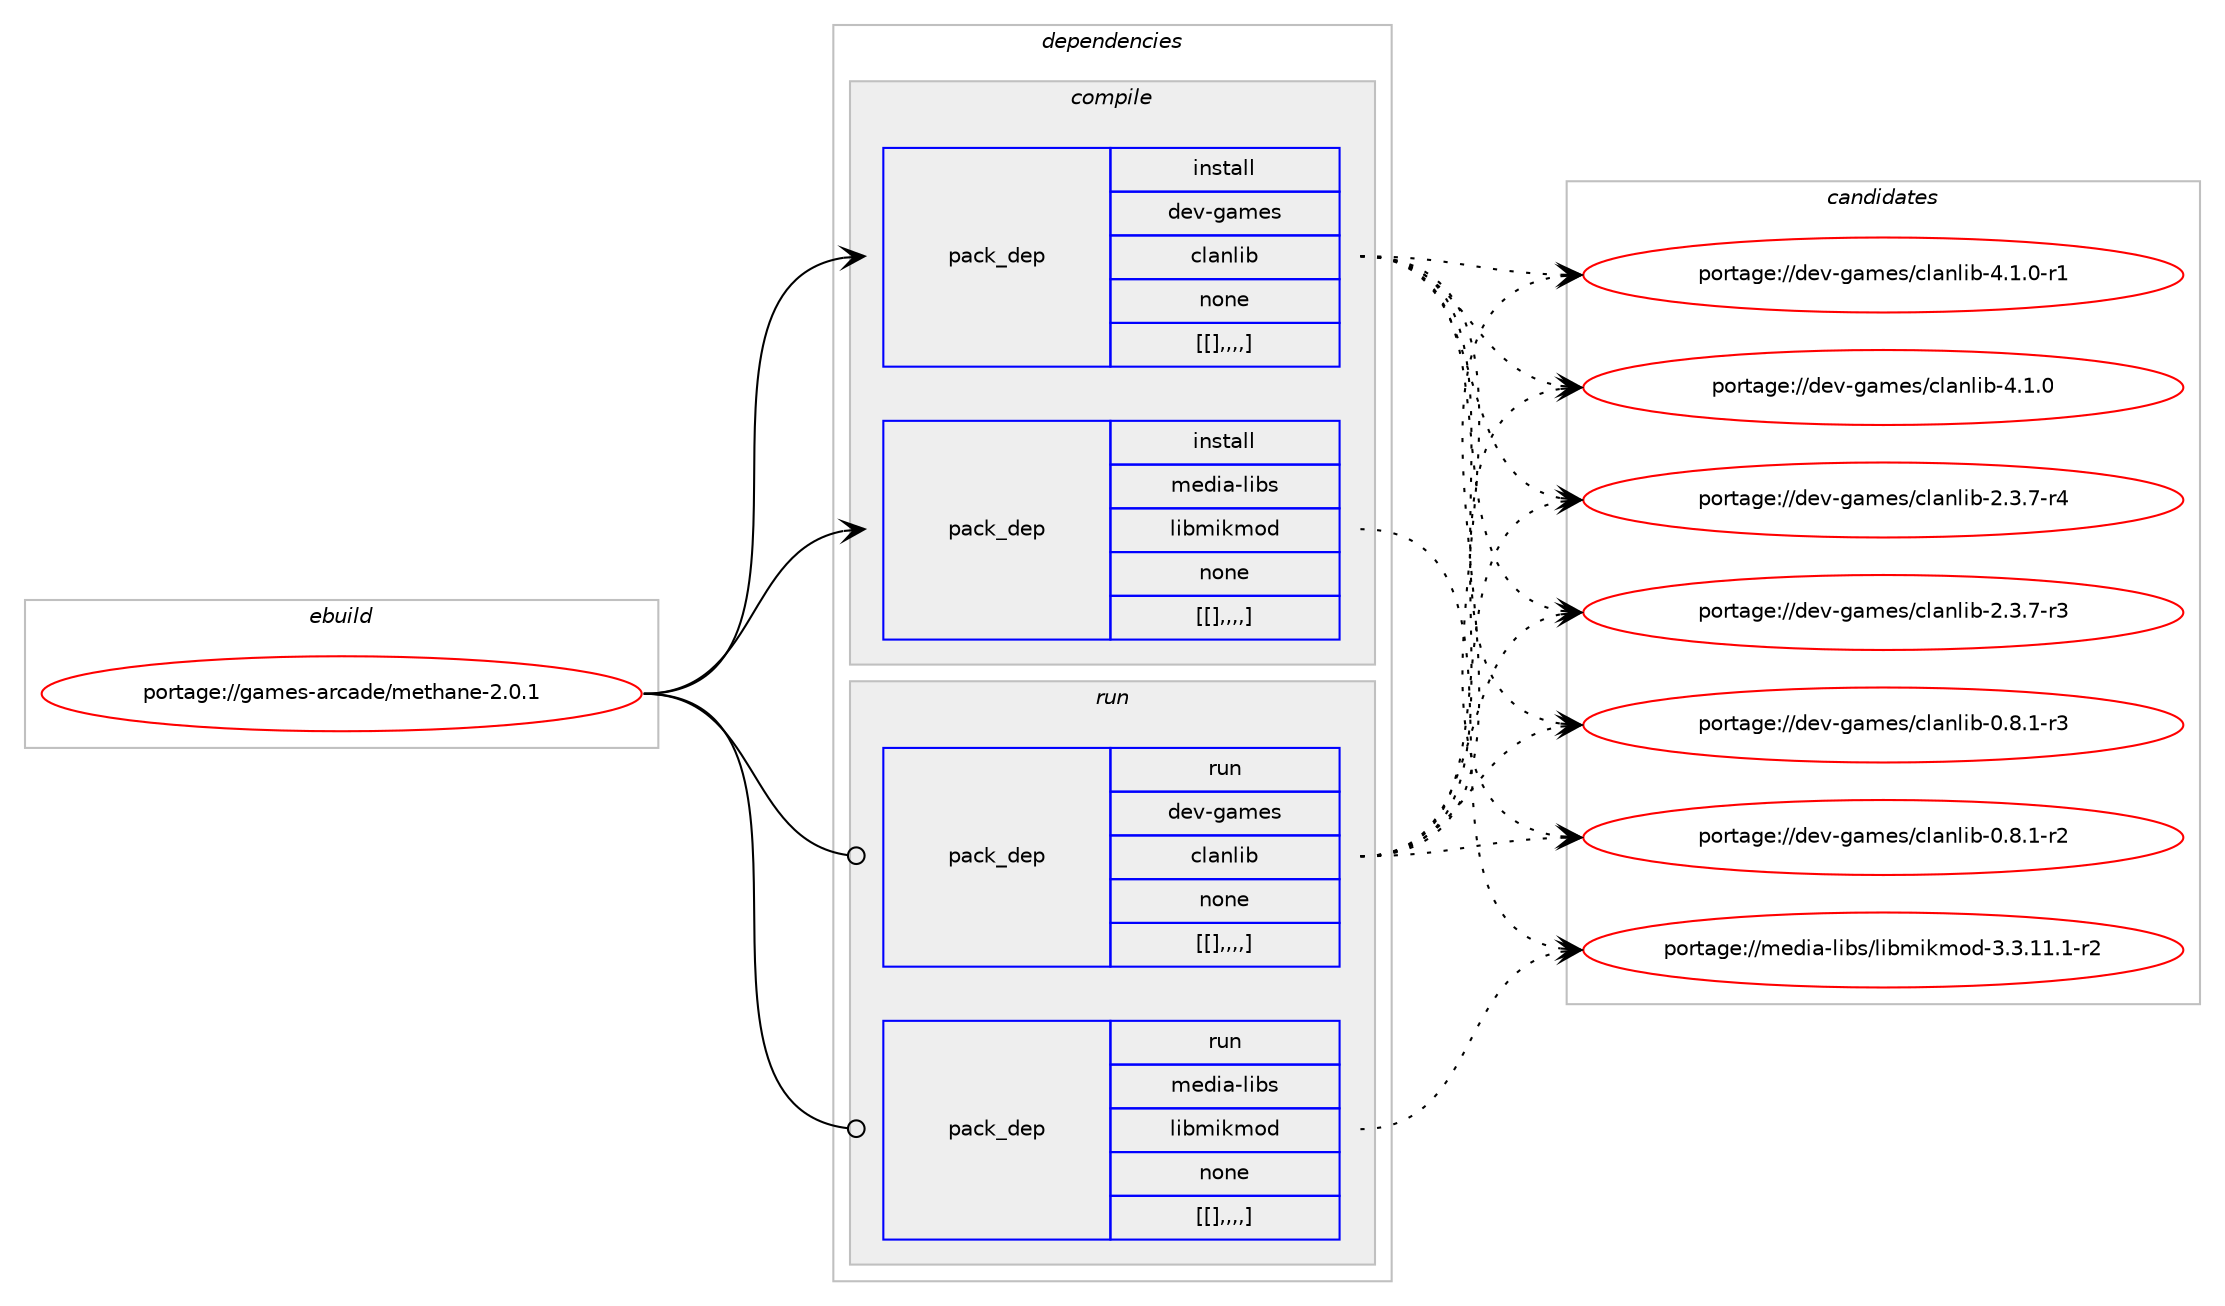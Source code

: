 digraph prolog {

# *************
# Graph options
# *************

newrank=true;
concentrate=true;
compound=true;
graph [rankdir=LR,fontname=Helvetica,fontsize=10,ranksep=1.5];#, ranksep=2.5, nodesep=0.2];
edge  [arrowhead=vee];
node  [fontname=Helvetica,fontsize=10];

# **********
# The ebuild
# **********

subgraph cluster_leftcol {
color=gray;
label=<<i>ebuild</i>>;
id [label="portage://games-arcade/methane-2.0.1", color=red, width=4, href="../games-arcade/methane-2.0.1.svg"];
}

# ****************
# The dependencies
# ****************

subgraph cluster_midcol {
color=gray;
label=<<i>dependencies</i>>;
subgraph cluster_compile {
fillcolor="#eeeeee";
style=filled;
label=<<i>compile</i>>;
subgraph pack162663 {
dependency228864 [label=<<TABLE BORDER="0" CELLBORDER="1" CELLSPACING="0" CELLPADDING="4" WIDTH="220"><TR><TD ROWSPAN="6" CELLPADDING="30">pack_dep</TD></TR><TR><TD WIDTH="110">install</TD></TR><TR><TD>dev-games</TD></TR><TR><TD>clanlib</TD></TR><TR><TD>none</TD></TR><TR><TD>[[],,,,]</TD></TR></TABLE>>, shape=none, color=blue];
}
id:e -> dependency228864:w [weight=20,style="solid",arrowhead="vee"];
subgraph pack162664 {
dependency228865 [label=<<TABLE BORDER="0" CELLBORDER="1" CELLSPACING="0" CELLPADDING="4" WIDTH="220"><TR><TD ROWSPAN="6" CELLPADDING="30">pack_dep</TD></TR><TR><TD WIDTH="110">install</TD></TR><TR><TD>media-libs</TD></TR><TR><TD>libmikmod</TD></TR><TR><TD>none</TD></TR><TR><TD>[[],,,,]</TD></TR></TABLE>>, shape=none, color=blue];
}
id:e -> dependency228865:w [weight=20,style="solid",arrowhead="vee"];
}
subgraph cluster_compileandrun {
fillcolor="#eeeeee";
style=filled;
label=<<i>compile and run</i>>;
}
subgraph cluster_run {
fillcolor="#eeeeee";
style=filled;
label=<<i>run</i>>;
subgraph pack162665 {
dependency228866 [label=<<TABLE BORDER="0" CELLBORDER="1" CELLSPACING="0" CELLPADDING="4" WIDTH="220"><TR><TD ROWSPAN="6" CELLPADDING="30">pack_dep</TD></TR><TR><TD WIDTH="110">run</TD></TR><TR><TD>dev-games</TD></TR><TR><TD>clanlib</TD></TR><TR><TD>none</TD></TR><TR><TD>[[],,,,]</TD></TR></TABLE>>, shape=none, color=blue];
}
id:e -> dependency228866:w [weight=20,style="solid",arrowhead="odot"];
subgraph pack162666 {
dependency228867 [label=<<TABLE BORDER="0" CELLBORDER="1" CELLSPACING="0" CELLPADDING="4" WIDTH="220"><TR><TD ROWSPAN="6" CELLPADDING="30">pack_dep</TD></TR><TR><TD WIDTH="110">run</TD></TR><TR><TD>media-libs</TD></TR><TR><TD>libmikmod</TD></TR><TR><TD>none</TD></TR><TR><TD>[[],,,,]</TD></TR></TABLE>>, shape=none, color=blue];
}
id:e -> dependency228867:w [weight=20,style="solid",arrowhead="odot"];
}
}

# **************
# The candidates
# **************

subgraph cluster_choices {
rank=same;
color=gray;
label=<<i>candidates</i>>;

subgraph choice162663 {
color=black;
nodesep=1;
choice1001011184510397109101115479910897110108105984552464946484511449 [label="portage://dev-games/clanlib-4.1.0-r1", color=red, width=4,href="../dev-games/clanlib-4.1.0-r1.svg"];
choice100101118451039710910111547991089711010810598455246494648 [label="portage://dev-games/clanlib-4.1.0", color=red, width=4,href="../dev-games/clanlib-4.1.0.svg"];
choice1001011184510397109101115479910897110108105984550465146554511452 [label="portage://dev-games/clanlib-2.3.7-r4", color=red, width=4,href="../dev-games/clanlib-2.3.7-r4.svg"];
choice1001011184510397109101115479910897110108105984550465146554511451 [label="portage://dev-games/clanlib-2.3.7-r3", color=red, width=4,href="../dev-games/clanlib-2.3.7-r3.svg"];
choice1001011184510397109101115479910897110108105984548465646494511451 [label="portage://dev-games/clanlib-0.8.1-r3", color=red, width=4,href="../dev-games/clanlib-0.8.1-r3.svg"];
choice1001011184510397109101115479910897110108105984548465646494511450 [label="portage://dev-games/clanlib-0.8.1-r2", color=red, width=4,href="../dev-games/clanlib-0.8.1-r2.svg"];
dependency228864:e -> choice1001011184510397109101115479910897110108105984552464946484511449:w [style=dotted,weight="100"];
dependency228864:e -> choice100101118451039710910111547991089711010810598455246494648:w [style=dotted,weight="100"];
dependency228864:e -> choice1001011184510397109101115479910897110108105984550465146554511452:w [style=dotted,weight="100"];
dependency228864:e -> choice1001011184510397109101115479910897110108105984550465146554511451:w [style=dotted,weight="100"];
dependency228864:e -> choice1001011184510397109101115479910897110108105984548465646494511451:w [style=dotted,weight="100"];
dependency228864:e -> choice1001011184510397109101115479910897110108105984548465646494511450:w [style=dotted,weight="100"];
}
subgraph choice162664 {
color=black;
nodesep=1;
choice10910110010597451081059811547108105981091051071091111004551465146494946494511450 [label="portage://media-libs/libmikmod-3.3.11.1-r2", color=red, width=4,href="../media-libs/libmikmod-3.3.11.1-r2.svg"];
dependency228865:e -> choice10910110010597451081059811547108105981091051071091111004551465146494946494511450:w [style=dotted,weight="100"];
}
subgraph choice162665 {
color=black;
nodesep=1;
choice1001011184510397109101115479910897110108105984552464946484511449 [label="portage://dev-games/clanlib-4.1.0-r1", color=red, width=4,href="../dev-games/clanlib-4.1.0-r1.svg"];
choice100101118451039710910111547991089711010810598455246494648 [label="portage://dev-games/clanlib-4.1.0", color=red, width=4,href="../dev-games/clanlib-4.1.0.svg"];
choice1001011184510397109101115479910897110108105984550465146554511452 [label="portage://dev-games/clanlib-2.3.7-r4", color=red, width=4,href="../dev-games/clanlib-2.3.7-r4.svg"];
choice1001011184510397109101115479910897110108105984550465146554511451 [label="portage://dev-games/clanlib-2.3.7-r3", color=red, width=4,href="../dev-games/clanlib-2.3.7-r3.svg"];
choice1001011184510397109101115479910897110108105984548465646494511451 [label="portage://dev-games/clanlib-0.8.1-r3", color=red, width=4,href="../dev-games/clanlib-0.8.1-r3.svg"];
choice1001011184510397109101115479910897110108105984548465646494511450 [label="portage://dev-games/clanlib-0.8.1-r2", color=red, width=4,href="../dev-games/clanlib-0.8.1-r2.svg"];
dependency228866:e -> choice1001011184510397109101115479910897110108105984552464946484511449:w [style=dotted,weight="100"];
dependency228866:e -> choice100101118451039710910111547991089711010810598455246494648:w [style=dotted,weight="100"];
dependency228866:e -> choice1001011184510397109101115479910897110108105984550465146554511452:w [style=dotted,weight="100"];
dependency228866:e -> choice1001011184510397109101115479910897110108105984550465146554511451:w [style=dotted,weight="100"];
dependency228866:e -> choice1001011184510397109101115479910897110108105984548465646494511451:w [style=dotted,weight="100"];
dependency228866:e -> choice1001011184510397109101115479910897110108105984548465646494511450:w [style=dotted,weight="100"];
}
subgraph choice162666 {
color=black;
nodesep=1;
choice10910110010597451081059811547108105981091051071091111004551465146494946494511450 [label="portage://media-libs/libmikmod-3.3.11.1-r2", color=red, width=4,href="../media-libs/libmikmod-3.3.11.1-r2.svg"];
dependency228867:e -> choice10910110010597451081059811547108105981091051071091111004551465146494946494511450:w [style=dotted,weight="100"];
}
}

}
